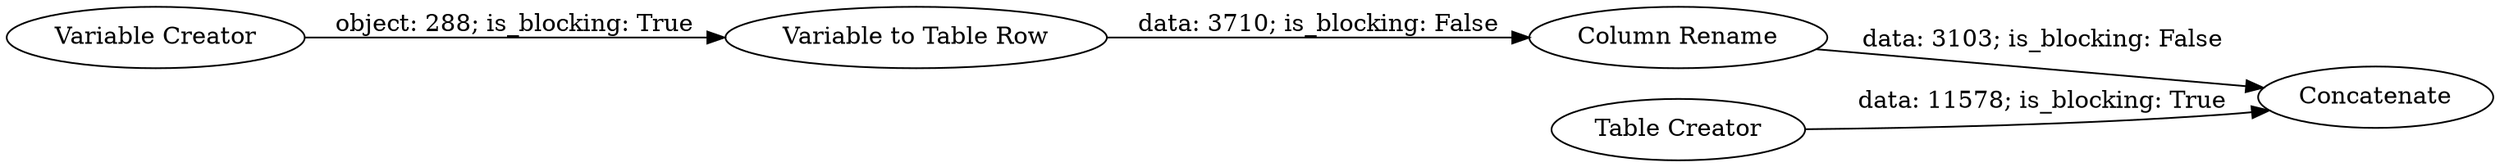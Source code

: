 digraph {
	"-8374589426913833562_1" [label="Variable Creator"]
	"-8374589426913833562_3" [label="Column Rename"]
	"-8374589426913833562_5" [label="Table Creator"]
	"-8374589426913833562_2" [label="Variable to Table Row"]
	"-8374589426913833562_4" [label=Concatenate]
	"-8374589426913833562_3" -> "-8374589426913833562_4" [label="data: 3103; is_blocking: False"]
	"-8374589426913833562_2" -> "-8374589426913833562_3" [label="data: 3710; is_blocking: False"]
	"-8374589426913833562_5" -> "-8374589426913833562_4" [label="data: 11578; is_blocking: True"]
	"-8374589426913833562_1" -> "-8374589426913833562_2" [label="object: 288; is_blocking: True"]
	rankdir=LR
}
